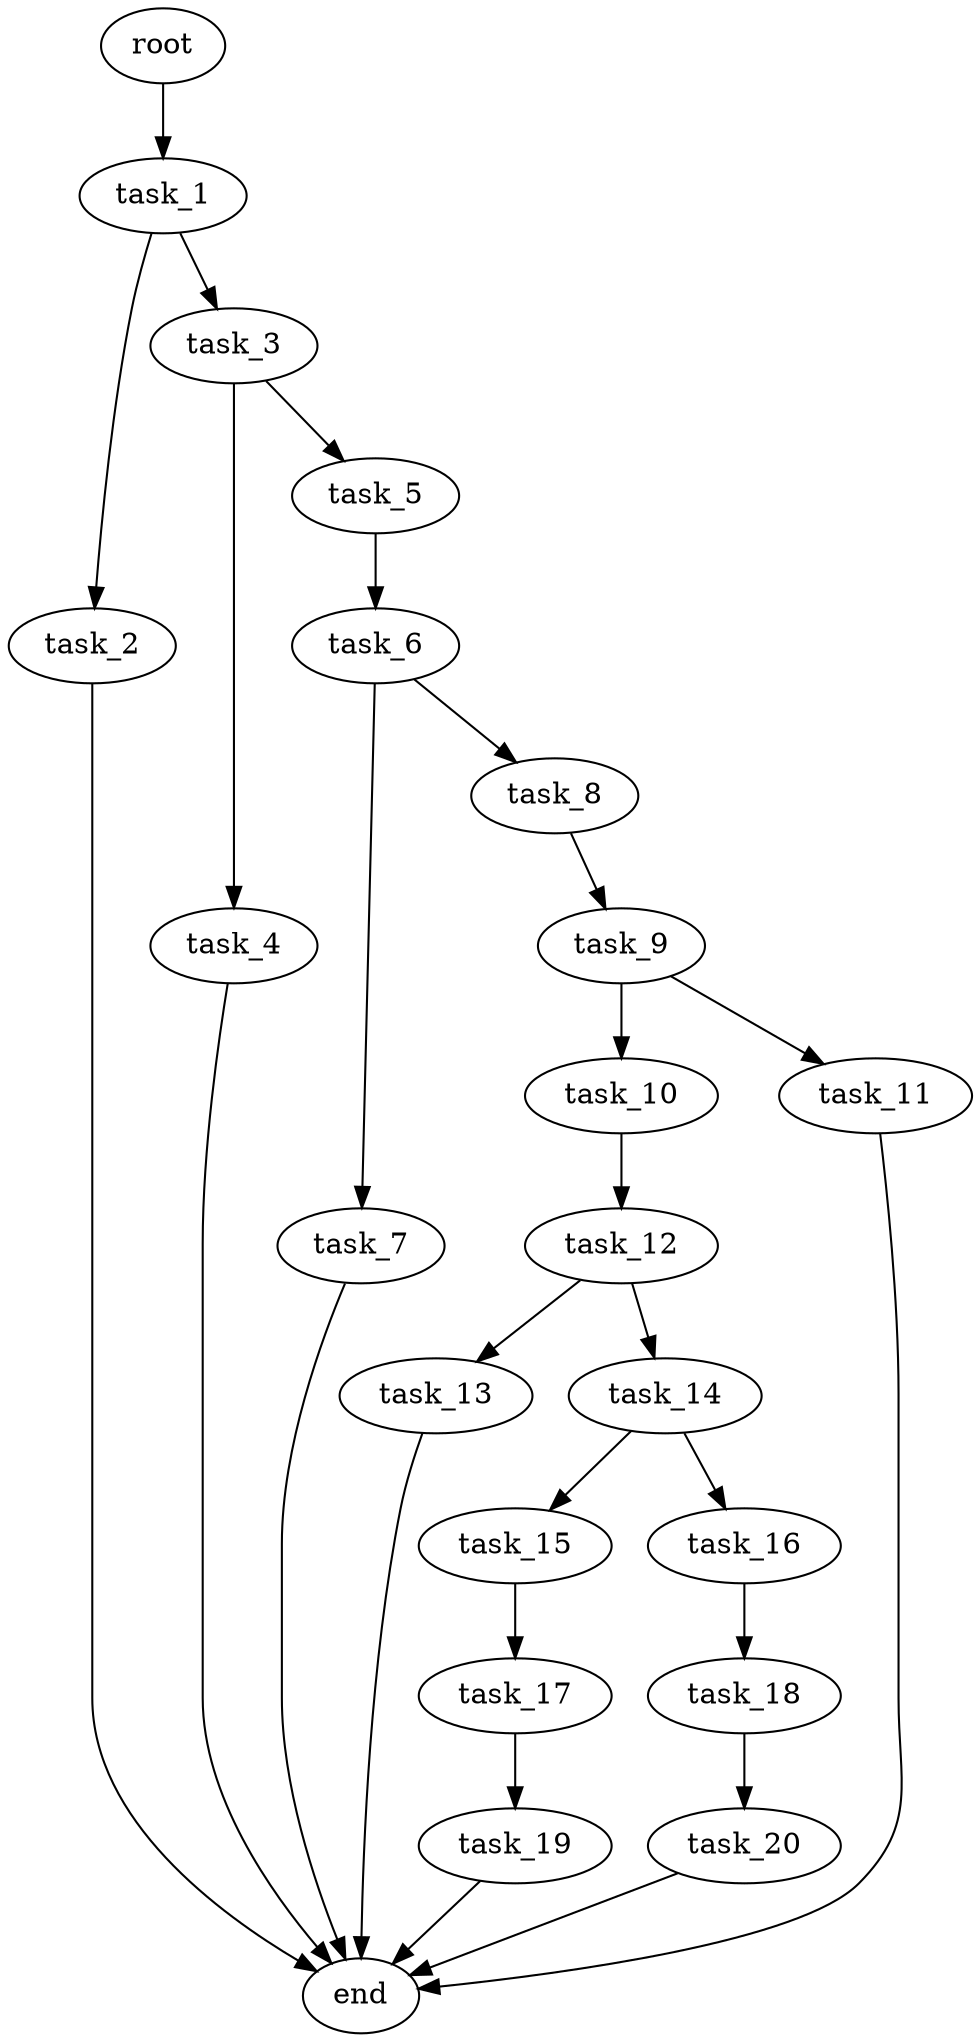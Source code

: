 digraph G {
  root [size="0.000000e+00"];
  task_1 [size="9.546760e+10"];
  task_2 [size="4.949382e+10"];
  task_3 [size="1.128324e+10"];
  task_4 [size="4.996326e+10"];
  task_5 [size="5.939704e+10"];
  task_6 [size="5.283337e+10"];
  task_7 [size="9.776992e+10"];
  task_8 [size="9.868838e+10"];
  task_9 [size="9.339310e+10"];
  task_10 [size="1.320697e+10"];
  task_11 [size="8.608279e+10"];
  task_12 [size="5.684236e+10"];
  task_13 [size="3.654759e+10"];
  task_14 [size="6.829738e+10"];
  task_15 [size="7.627497e+10"];
  task_16 [size="9.544575e+10"];
  task_17 [size="7.703900e+10"];
  task_18 [size="1.678773e+09"];
  task_19 [size="6.762582e+09"];
  task_20 [size="2.622591e+10"];
  end [size="0.000000e+00"];

  root -> task_1 [size="1.000000e-12"];
  task_1 -> task_2 [size="4.949382e+08"];
  task_1 -> task_3 [size="1.128324e+08"];
  task_2 -> end [size="1.000000e-12"];
  task_3 -> task_4 [size="4.996326e+08"];
  task_3 -> task_5 [size="5.939704e+08"];
  task_4 -> end [size="1.000000e-12"];
  task_5 -> task_6 [size="5.283337e+08"];
  task_6 -> task_7 [size="9.776992e+08"];
  task_6 -> task_8 [size="9.868838e+08"];
  task_7 -> end [size="1.000000e-12"];
  task_8 -> task_9 [size="9.339310e+08"];
  task_9 -> task_10 [size="1.320697e+08"];
  task_9 -> task_11 [size="8.608279e+08"];
  task_10 -> task_12 [size="5.684236e+08"];
  task_11 -> end [size="1.000000e-12"];
  task_12 -> task_13 [size="3.654759e+08"];
  task_12 -> task_14 [size="6.829738e+08"];
  task_13 -> end [size="1.000000e-12"];
  task_14 -> task_15 [size="7.627497e+08"];
  task_14 -> task_16 [size="9.544575e+08"];
  task_15 -> task_17 [size="7.703900e+08"];
  task_16 -> task_18 [size="1.678773e+07"];
  task_17 -> task_19 [size="6.762582e+07"];
  task_18 -> task_20 [size="2.622591e+08"];
  task_19 -> end [size="1.000000e-12"];
  task_20 -> end [size="1.000000e-12"];
}
